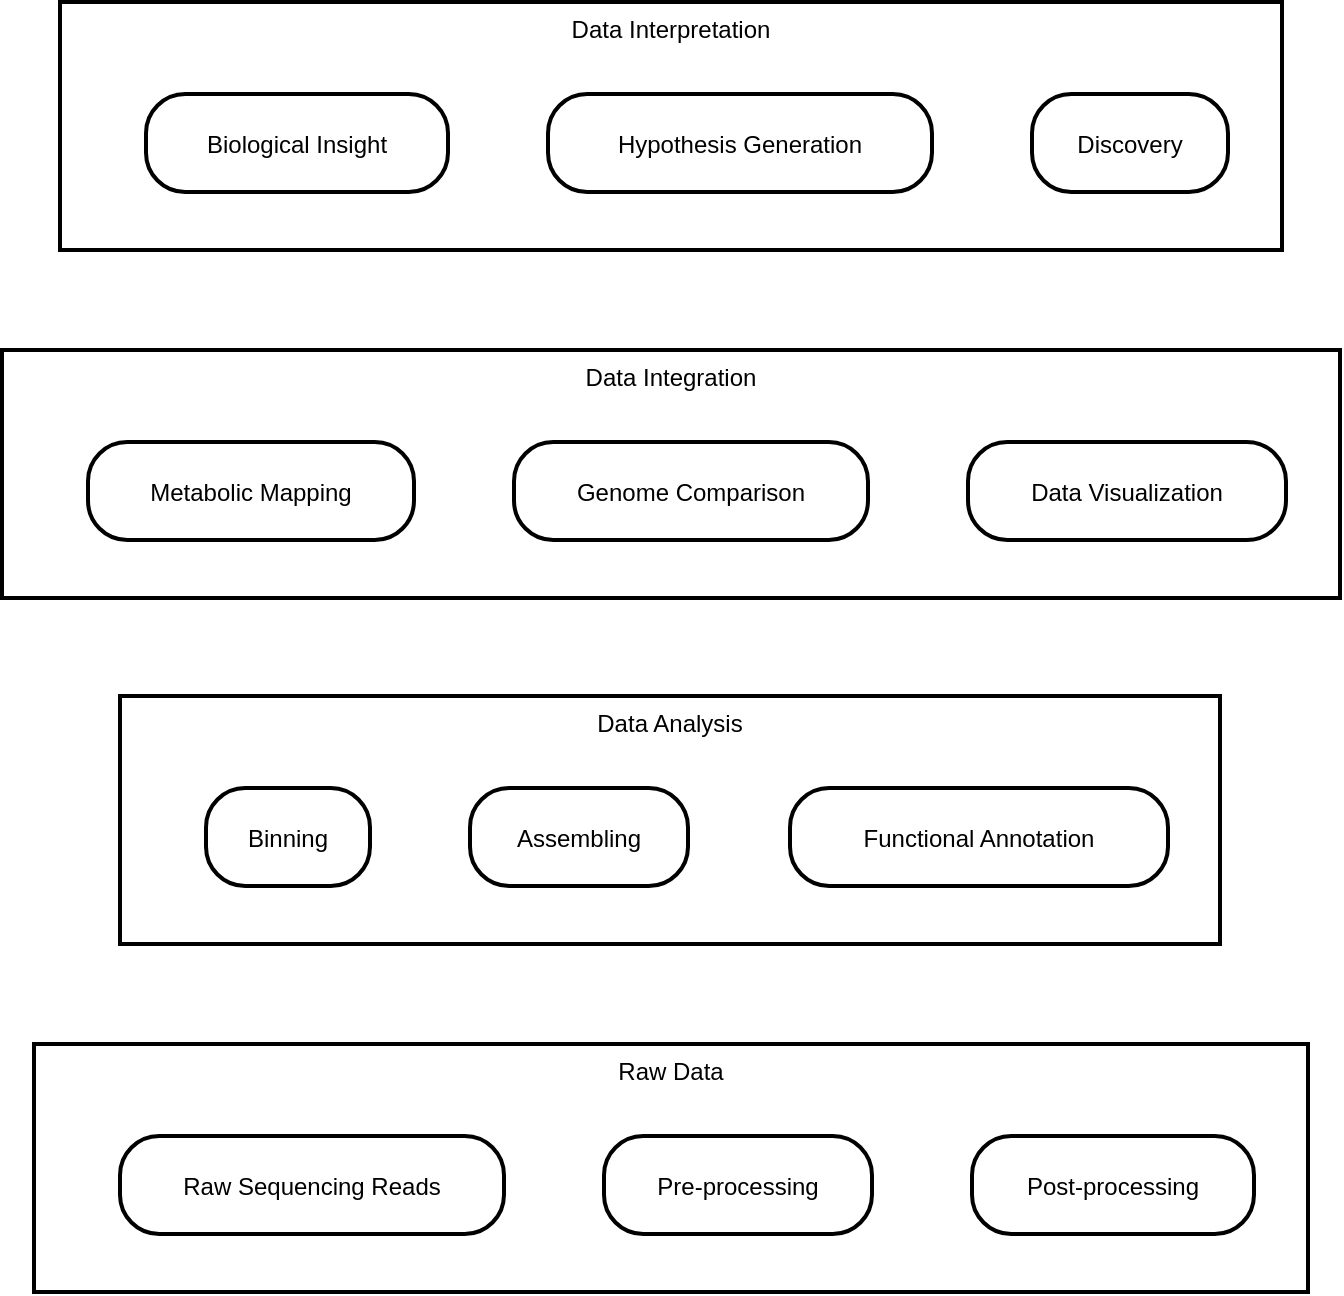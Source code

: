 <mxfile version="24.8.2">
  <diagram name="Page-1" id="eUhtq4w8cxWgcWz3ld9h">
    <mxGraphModel>
      <root>
        <mxCell id="0" />
        <mxCell id="1" parent="0" />
        <mxCell id="2" value="Data Interpretation" style="whiteSpace=wrap;strokeWidth=2;verticalAlign=top;" vertex="1" parent="1">
          <mxGeometry x="37" y="8" width="611" height="124" as="geometry" />
        </mxCell>
        <mxCell id="3" value="Biological Insight" style="rounded=1;arcSize=40;strokeWidth=2" vertex="1" parent="2">
          <mxGeometry x="43" y="46" width="151" height="49" as="geometry" />
        </mxCell>
        <mxCell id="4" value="Hypothesis Generation" style="rounded=1;arcSize=40;strokeWidth=2" vertex="1" parent="2">
          <mxGeometry x="244" y="46" width="192" height="49" as="geometry" />
        </mxCell>
        <mxCell id="5" value="Discovery" style="rounded=1;arcSize=40;strokeWidth=2" vertex="1" parent="2">
          <mxGeometry x="486" y="46" width="98" height="49" as="geometry" />
        </mxCell>
        <mxCell id="6" value="Data Integration" style="whiteSpace=wrap;strokeWidth=2;verticalAlign=top;" vertex="1" parent="1">
          <mxGeometry x="8" y="182" width="669" height="124" as="geometry" />
        </mxCell>
        <mxCell id="7" value="Metabolic Mapping" style="rounded=1;arcSize=40;strokeWidth=2" vertex="1" parent="6">
          <mxGeometry x="43" y="46" width="163" height="49" as="geometry" />
        </mxCell>
        <mxCell id="8" value="Genome Comparison" style="rounded=1;arcSize=40;strokeWidth=2" vertex="1" parent="6">
          <mxGeometry x="256" y="46" width="177" height="49" as="geometry" />
        </mxCell>
        <mxCell id="9" value="Data Visualization" style="rounded=1;arcSize=40;strokeWidth=2" vertex="1" parent="6">
          <mxGeometry x="483" y="46" width="159" height="49" as="geometry" />
        </mxCell>
        <mxCell id="10" value="Data Analysis" style="whiteSpace=wrap;strokeWidth=2;verticalAlign=top;" vertex="1" parent="1">
          <mxGeometry x="67" y="355" width="550" height="124" as="geometry" />
        </mxCell>
        <mxCell id="11" value="Binning" style="rounded=1;arcSize=40;strokeWidth=2" vertex="1" parent="10">
          <mxGeometry x="43" y="46" width="82" height="49" as="geometry" />
        </mxCell>
        <mxCell id="12" value="Assembling" style="rounded=1;arcSize=40;strokeWidth=2" vertex="1" parent="10">
          <mxGeometry x="175" y="46" width="109" height="49" as="geometry" />
        </mxCell>
        <mxCell id="13" value="Functional Annotation" style="rounded=1;arcSize=40;strokeWidth=2" vertex="1" parent="10">
          <mxGeometry x="335" y="46" width="189" height="49" as="geometry" />
        </mxCell>
        <mxCell id="14" value="Raw Data" style="whiteSpace=wrap;strokeWidth=2;verticalAlign=top;" vertex="1" parent="1">
          <mxGeometry x="24" y="529" width="637" height="124" as="geometry" />
        </mxCell>
        <mxCell id="15" value="Raw Sequencing Reads" style="rounded=1;arcSize=40;strokeWidth=2" vertex="1" parent="14">
          <mxGeometry x="43" y="46" width="192" height="49" as="geometry" />
        </mxCell>
        <mxCell id="16" value="Pre-processing" style="rounded=1;arcSize=40;strokeWidth=2" vertex="1" parent="14">
          <mxGeometry x="285" y="46" width="134" height="49" as="geometry" />
        </mxCell>
        <mxCell id="17" value="Post-processing" style="rounded=1;arcSize=40;strokeWidth=2" vertex="1" parent="14">
          <mxGeometry x="469" y="46" width="141" height="49" as="geometry" />
        </mxCell>
      </root>
    </mxGraphModel>
  </diagram>
</mxfile>
